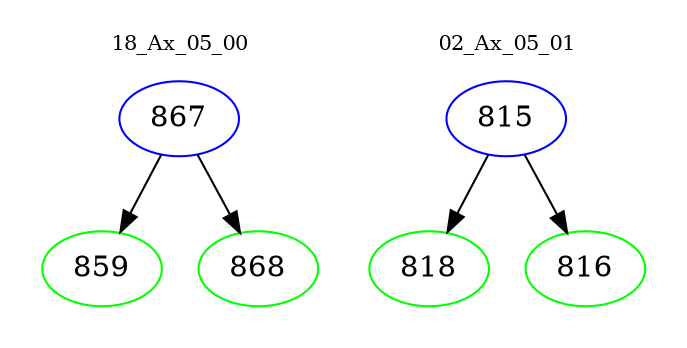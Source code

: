 digraph{
subgraph cluster_0 {
color = white
label = "18_Ax_05_00";
fontsize=10;
T0_867 [label="867", color="blue"]
T0_867 -> T0_859 [color="black"]
T0_859 [label="859", color="green"]
T0_867 -> T0_868 [color="black"]
T0_868 [label="868", color="green"]
}
subgraph cluster_1 {
color = white
label = "02_Ax_05_01";
fontsize=10;
T1_815 [label="815", color="blue"]
T1_815 -> T1_818 [color="black"]
T1_818 [label="818", color="green"]
T1_815 -> T1_816 [color="black"]
T1_816 [label="816", color="green"]
}
}
